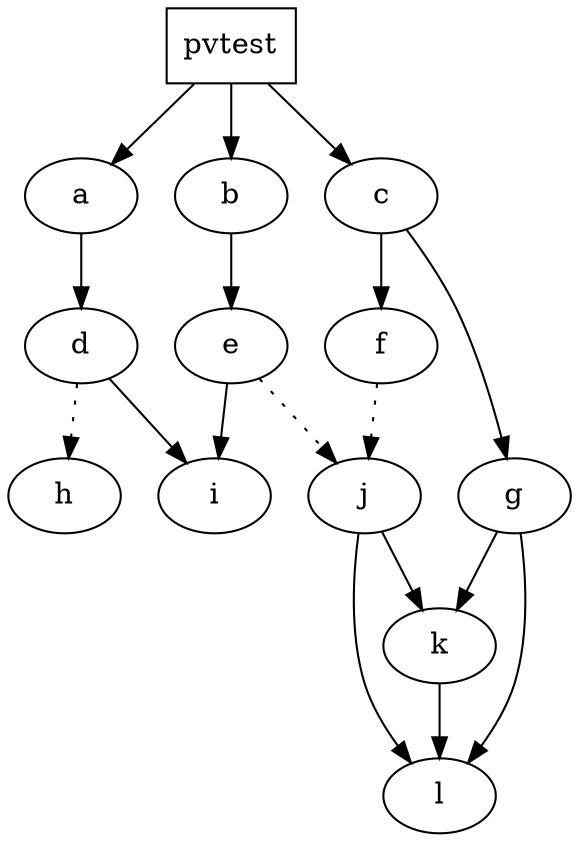 digraph output {
pvtest [shape=box]
pvtest->a
node [shape=ellipse]
edge [style=solid]
a->d
node [shape=ellipse]
edge [style=dotted]
d->h
node [shape=ellipse]
edge [style=solid]
d->i
node [shape=ellipse]
pvtest->b
node [shape=ellipse]
edge [style=solid]
b->e
node [shape=ellipse]
edge [style=dotted]
e->j
node [shape=ellipse]
edge [style=solid]
j->k
node [shape=ellipse]
edge [style=solid]
k->l
node [shape=ellipse]
edge [style=solid]
j->l
edge [style=solid]
e->i
pvtest->c
node [shape=ellipse]
edge [style=solid]
c->f
node [shape=ellipse]
edge [style=dotted]
f->j
edge [style=solid]
c->g
node [shape=ellipse]
edge [style=solid]
g->k
edge [style=solid]
g->l
}
